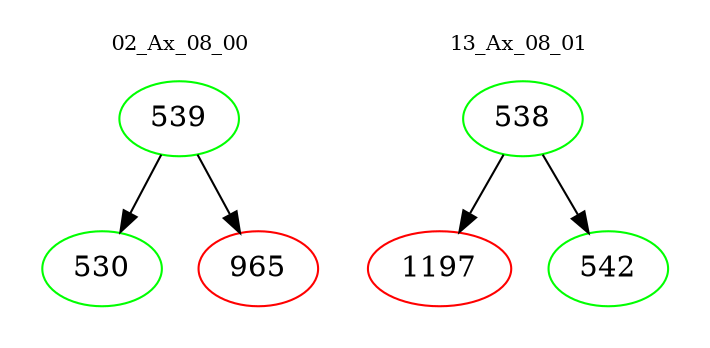 digraph{
subgraph cluster_0 {
color = white
label = "02_Ax_08_00";
fontsize=10;
T0_539 [label="539", color="green"]
T0_539 -> T0_530 [color="black"]
T0_530 [label="530", color="green"]
T0_539 -> T0_965 [color="black"]
T0_965 [label="965", color="red"]
}
subgraph cluster_1 {
color = white
label = "13_Ax_08_01";
fontsize=10;
T1_538 [label="538", color="green"]
T1_538 -> T1_1197 [color="black"]
T1_1197 [label="1197", color="red"]
T1_538 -> T1_542 [color="black"]
T1_542 [label="542", color="green"]
}
}
